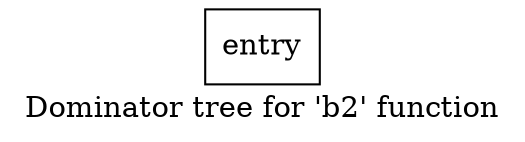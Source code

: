 digraph "Dominator tree for 'b2' function" {
	label="Dominator tree for 'b2' function";

	Node0x16c2680 [shape=record,label="{entry}"];
}
